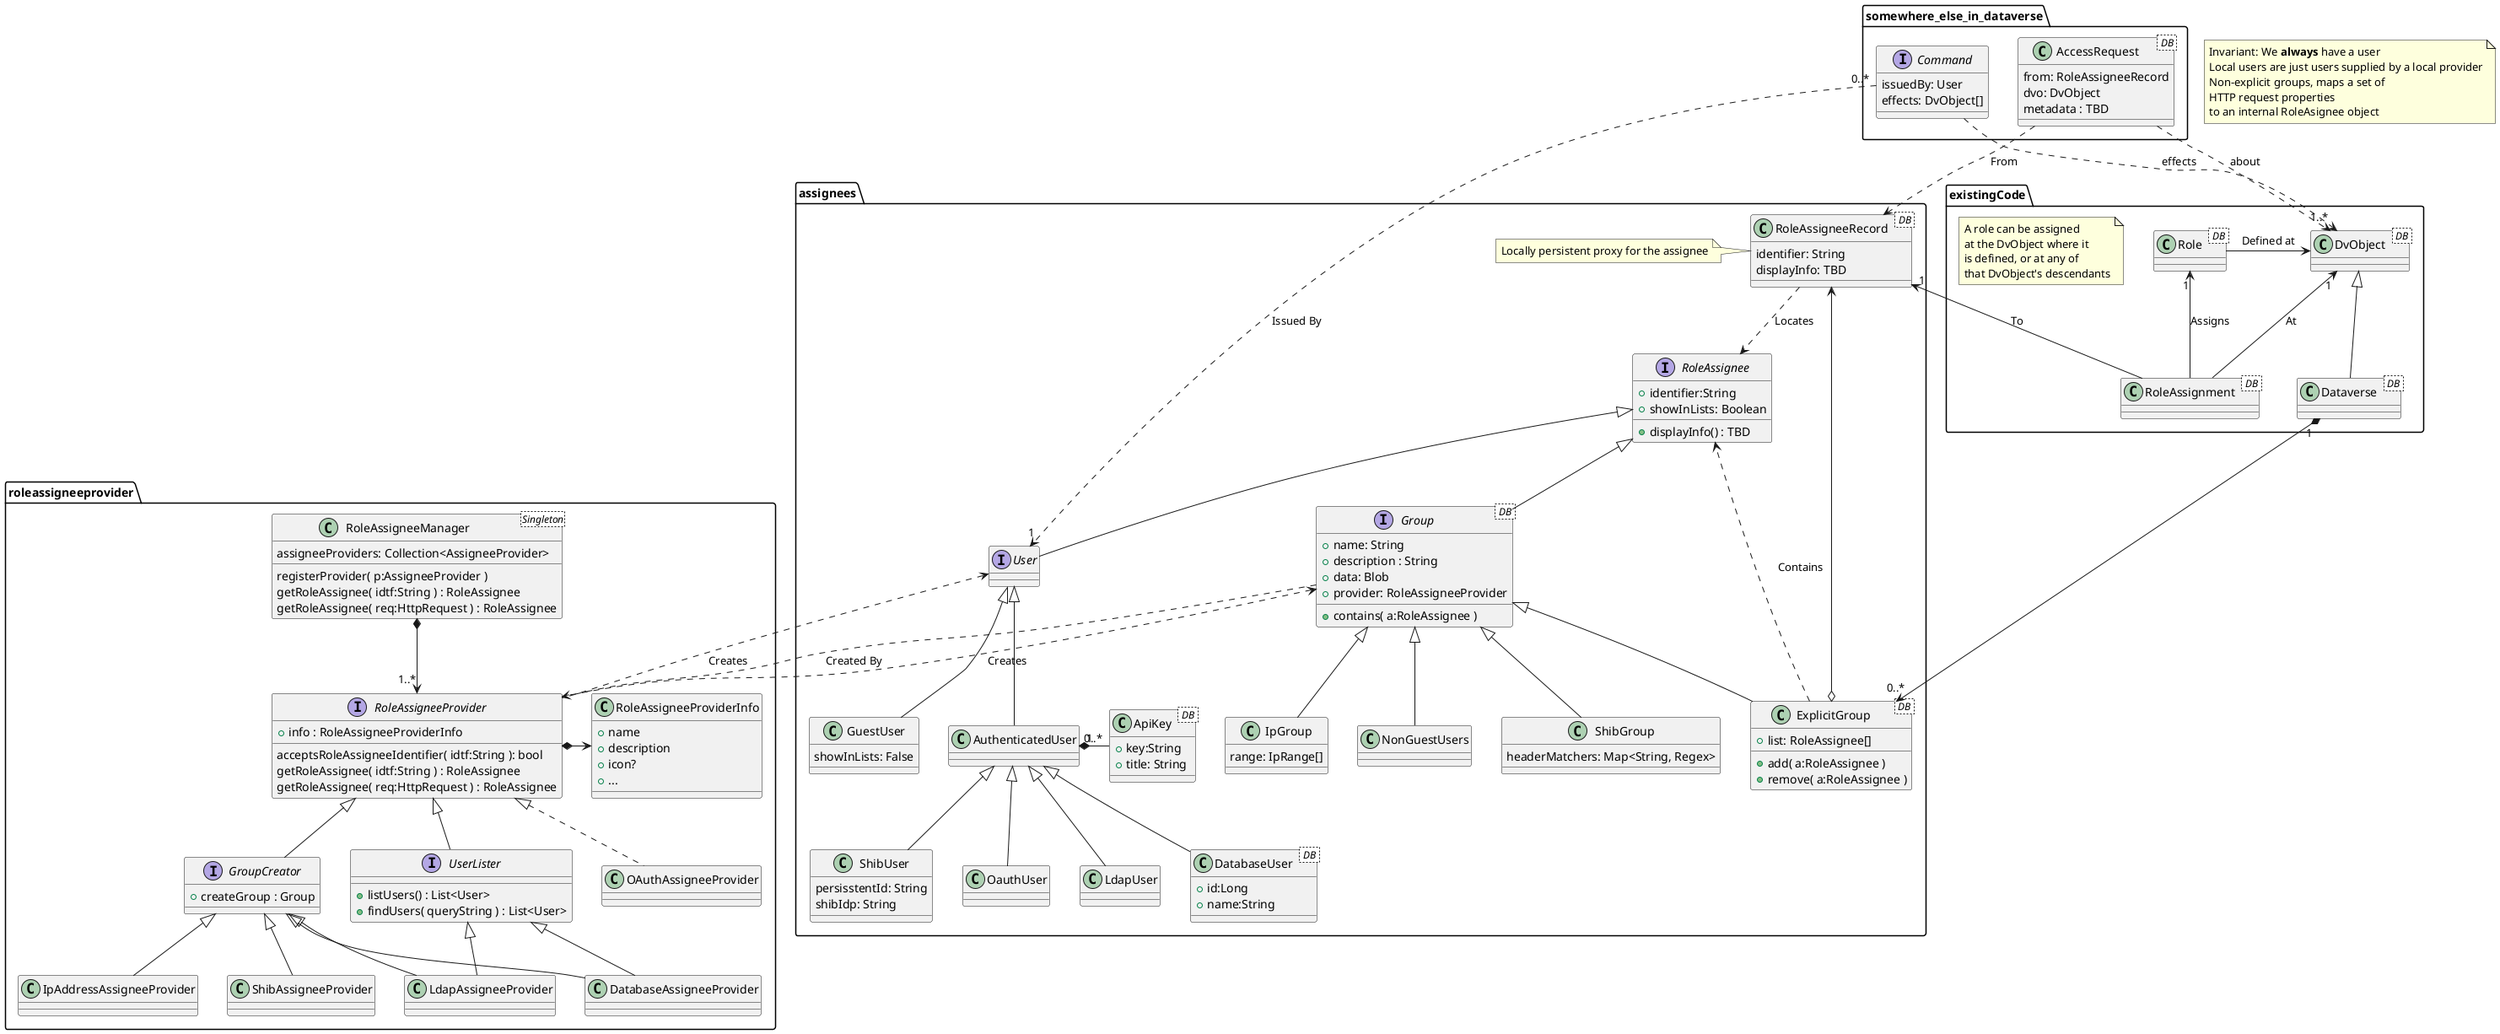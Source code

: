 @startuml

note as n2
  Invariant: We <b>always</b> have a user
  Local users are just users supplied by a local provider
  Non-explicit groups, maps a set of
  HTTP request properties
  to an internal RoleAsignee object
end note


package existingCode {
  class Role< DB >
  class DvObject< DB >
  class RoleAssignment< DB >
  class Dataverse< DB >

  note as n1
    A role can be assigned
    at the DvObject where it 
    is defined, or at any of
    that DvObject's descendants
  end note
}

package assignees {

  interface RoleAssignee {
    + identifier:String
    + displayInfo() : TBD
    + showInLists: Boolean
  }

  interface User {
  }

  class AuthenticatedUser {
  }

  class IpGroup {
    range: IpRange[]
  }

  class DatabaseUser< DB > {
    + id:Long
    + name:String
  }

  class RoleAssigneeRecord< DB > {
    identifier: String
    displayInfo: TBD
  }
note left
 Locally persistent proxy for the assignee
end note


  class  ShibUser {
    persisstentId: String
    shibIdp: String
  }

  class OauthUser
  class LdapUser 
  class GuestUser {
    showInLists: False
  }

  class ApiKey< DB > {
    + key:String
    + title: String
  }

  interface Group< DB > {
    + name: String
    + description : String
    + data: Blob
    + provider: RoleAssigneeProvider
    + contains( a:RoleAssignee )
  }

  class ExplicitGroup< DB > {
    + add( a:RoleAssignee )
    + remove( a:RoleAssignee )
    + list: RoleAssignee[]
  }

  class NonGuestUsers
  class ShibGroup {
    headerMatchers: Map<String, Regex>
  }

}

RoleAssignee <|-- User
RoleAssignee <|-- Group
User <|-- AuthenticatedUser
User <|-- GuestUser
AuthenticatedUser <|-- DatabaseUser
AuthenticatedUser <|-- ShibUser
AuthenticatedUser <|-- OauthUser
AuthenticatedUser <|-- LdapUser
Group <|-- ExplicitGroup
Group <|-- NonGuestUsers
Group <|-- ShibGroup
Group <|-- IpGroup

RoleAssigneeRecord ..> RoleAssignee : "Locates"

AuthenticatedUser "1" *- "0..*" ApiKey

Role -> DvObject: Defined at
RoleAssignment -up-> "1" DvObject: At
RoleAssignment -up-> "1" Role: Assigns
RoleAssignment --> "1" RoleAssigneeRecord: To

ExplicitGroup ..> RoleAssignee: Contains
ExplicitGroup o--> RoleAssigneeRecord
ExplicitGroup "0..*" <--* "1" Dataverse

DvObject <|-- Dataverse

package roleassigneeprovider {
  
  class RoleAssigneeManager<Singleton> {
    assigneeProviders: Collection<AssigneeProvider>

    registerProvider( p:AssigneeProvider )
    getRoleAssignee( idtf:String ) : RoleAssignee
    getRoleAssignee( req:HttpRequest ) : RoleAssignee
  }

  interface RoleAssigneeProvider {
    + info : RoleAssigneeProviderInfo
    acceptsRoleAssigneeIdentifier( idtf:String ): bool
    getRoleAssignee( idtf:String ) : RoleAssignee
    getRoleAssignee( req:HttpRequest ) : RoleAssignee
  }

  interface GroupCreator {
    + createGroup : Group
  }
  interface UserLister {
    + listUsers() : List<User>
    + findUsers( queryString ) : List<User>
  }

  class RoleAssigneeProviderInfo {
    + name
    + description
    + icon?
    + ...
  }

  class DatabaseAssigneeProvider 
  class ShibAssigneeProvider
  class IpAddressAssigneeProvider
  class LdapAssigneeProvider
  class OAuthAssigneeProvider

  RoleAssigneeManager *-->  "1..*" RoleAssigneeProvider
  RoleAssigneeProvider <|.. OAuthAssigneeProvider

  RoleAssigneeProvider <|-- UserLister   
  RoleAssigneeProvider <|-- GroupCreator 

  UserLister   <|-- DatabaseAssigneeProvider
  GroupCreator <|-- DatabaseAssigneeProvider
  UserLister   <|-- LdapAssigneeProvider
  GroupCreator <|-- LdapAssigneeProvider

  GroupCreator <|-- ShibAssigneeProvider
  GroupCreator <|-- IpAddressAssigneeProvider

  RoleAssigneeProvider *-> RoleAssigneeProviderInfo

}

Group ..> RoleAssigneeProvider : "Created By"
Group <.. RoleAssigneeProvider : "Creates"
User  <.. RoleAssigneeProvider : "Creates"

package somewhere_else_in_dataverse {
  class AccessRequest< DB > {
    from: RoleAssigneeRecord
    dvo: DvObject
    metadata : TBD
  }

  interface Command {
    issuedBy: User
    effects: DvObject[]
  }

}
 
AccessRequest ..> RoleAssigneeRecord : "From"
AccessRequest ..> DvObject : "about"

Command "0..*" ..> "1" User : Issued By
Command ..> "1..*" DvObject : effects

@enduml

